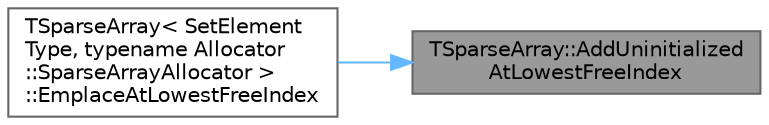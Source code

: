 digraph "TSparseArray::AddUninitializedAtLowestFreeIndex"
{
 // INTERACTIVE_SVG=YES
 // LATEX_PDF_SIZE
  bgcolor="transparent";
  edge [fontname=Helvetica,fontsize=10,labelfontname=Helvetica,labelfontsize=10];
  node [fontname=Helvetica,fontsize=10,shape=box,height=0.2,width=0.4];
  rankdir="RL";
  Node1 [id="Node000001",label="TSparseArray::AddUninitialized\lAtLowestFreeIndex",height=0.2,width=0.4,color="gray40", fillcolor="grey60", style="filled", fontcolor="black",tooltip=" "];
  Node1 -> Node2 [id="edge1_Node000001_Node000002",dir="back",color="steelblue1",style="solid",tooltip=" "];
  Node2 [id="Node000002",label="TSparseArray\< SetElement\lType, typename Allocator\l::SparseArrayAllocator \>\l::EmplaceAtLowestFreeIndex",height=0.2,width=0.4,color="grey40", fillcolor="white", style="filled",URL="$d0/db8/classTSparseArray.html#a9ed104e7bd55535b76e7a068b79df37e",tooltip=" "];
}

